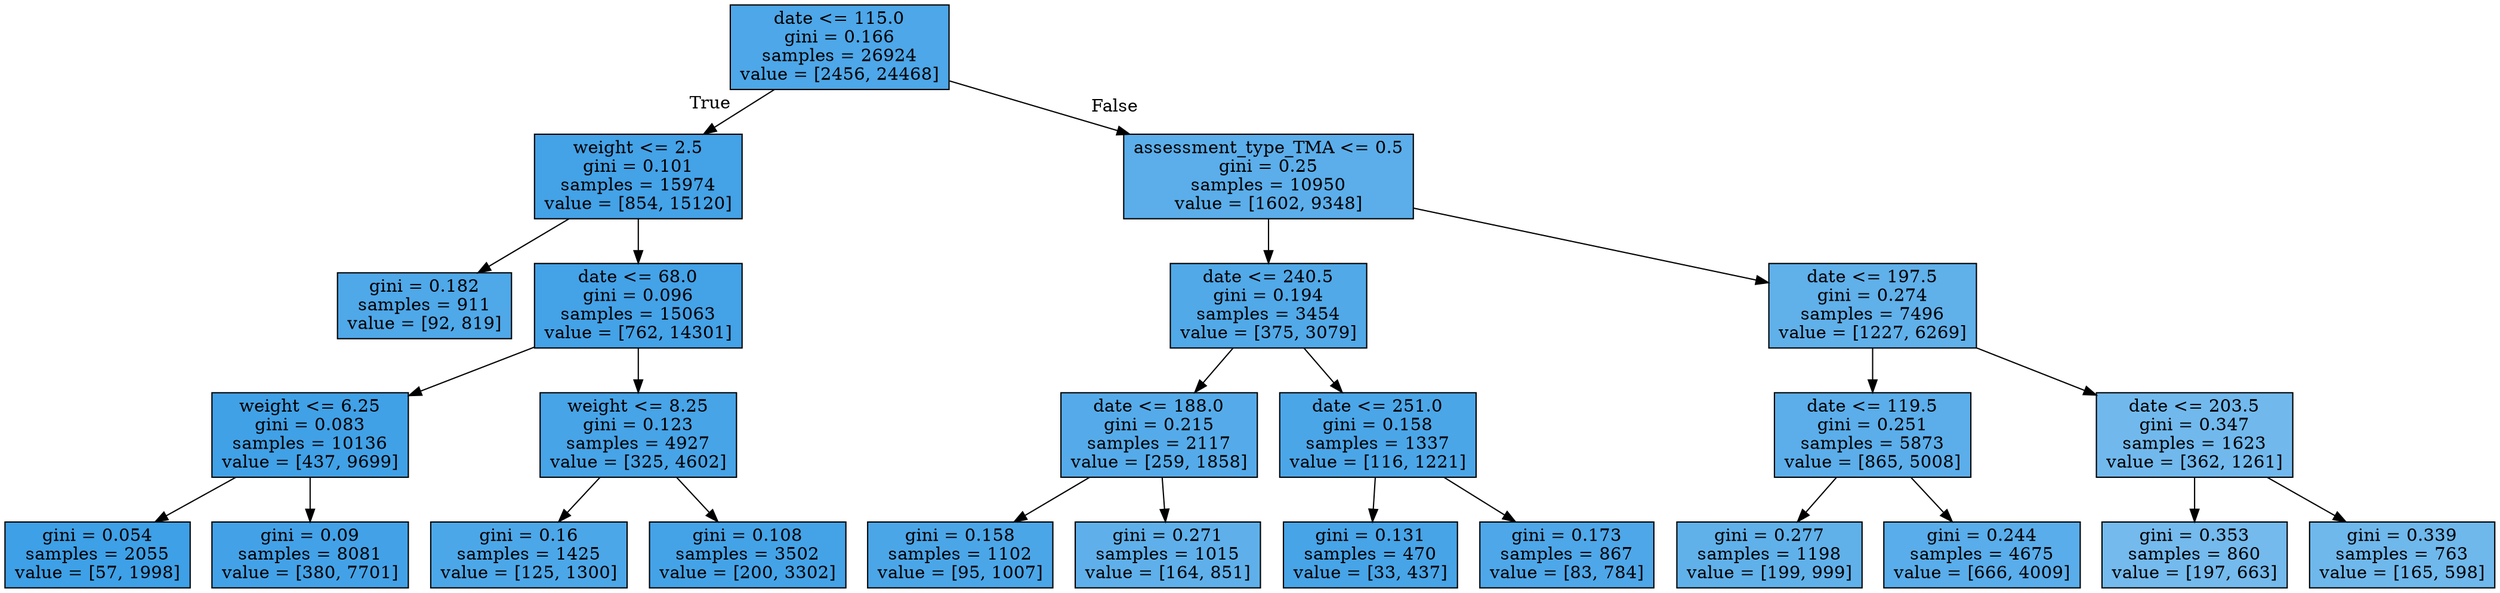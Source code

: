 digraph Tree {
node [shape=box, style="filled", color="black"] ;
0 [label="date <= 115.0\ngini = 0.166\nsamples = 26924\nvalue = [2456, 24468]", fillcolor="#399de5e5"] ;
1 [label="weight <= 2.5\ngini = 0.101\nsamples = 15974\nvalue = [854, 15120]", fillcolor="#399de5f1"] ;
0 -> 1 [labeldistance=2.5, labelangle=45, headlabel="True"] ;
2 [label="gini = 0.182\nsamples = 911\nvalue = [92, 819]", fillcolor="#399de5e2"] ;
1 -> 2 ;
3 [label="date <= 68.0\ngini = 0.096\nsamples = 15063\nvalue = [762, 14301]", fillcolor="#399de5f1"] ;
1 -> 3 ;
4 [label="weight <= 6.25\ngini = 0.083\nsamples = 10136\nvalue = [437, 9699]", fillcolor="#399de5f4"] ;
3 -> 4 ;
5 [label="gini = 0.054\nsamples = 2055\nvalue = [57, 1998]", fillcolor="#399de5f8"] ;
4 -> 5 ;
6 [label="gini = 0.09\nsamples = 8081\nvalue = [380, 7701]", fillcolor="#399de5f2"] ;
4 -> 6 ;
7 [label="weight <= 8.25\ngini = 0.123\nsamples = 4927\nvalue = [325, 4602]", fillcolor="#399de5ed"] ;
3 -> 7 ;
8 [label="gini = 0.16\nsamples = 1425\nvalue = [125, 1300]", fillcolor="#399de5e6"] ;
7 -> 8 ;
9 [label="gini = 0.108\nsamples = 3502\nvalue = [200, 3302]", fillcolor="#399de5f0"] ;
7 -> 9 ;
10 [label="assessment_type_TMA <= 0.5\ngini = 0.25\nsamples = 10950\nvalue = [1602, 9348]", fillcolor="#399de5d3"] ;
0 -> 10 [labeldistance=2.5, labelangle=-45, headlabel="False"] ;
11 [label="date <= 240.5\ngini = 0.194\nsamples = 3454\nvalue = [375, 3079]", fillcolor="#399de5e0"] ;
10 -> 11 ;
12 [label="date <= 188.0\ngini = 0.215\nsamples = 2117\nvalue = [259, 1858]", fillcolor="#399de5db"] ;
11 -> 12 ;
13 [label="gini = 0.158\nsamples = 1102\nvalue = [95, 1007]", fillcolor="#399de5e7"] ;
12 -> 13 ;
14 [label="gini = 0.271\nsamples = 1015\nvalue = [164, 851]", fillcolor="#399de5ce"] ;
12 -> 14 ;
15 [label="date <= 251.0\ngini = 0.158\nsamples = 1337\nvalue = [116, 1221]", fillcolor="#399de5e7"] ;
11 -> 15 ;
16 [label="gini = 0.131\nsamples = 470\nvalue = [33, 437]", fillcolor="#399de5ec"] ;
15 -> 16 ;
17 [label="gini = 0.173\nsamples = 867\nvalue = [83, 784]", fillcolor="#399de5e4"] ;
15 -> 17 ;
18 [label="date <= 197.5\ngini = 0.274\nsamples = 7496\nvalue = [1227, 6269]", fillcolor="#399de5cd"] ;
10 -> 18 ;
19 [label="date <= 119.5\ngini = 0.251\nsamples = 5873\nvalue = [865, 5008]", fillcolor="#399de5d3"] ;
18 -> 19 ;
20 [label="gini = 0.277\nsamples = 1198\nvalue = [199, 999]", fillcolor="#399de5cc"] ;
19 -> 20 ;
21 [label="gini = 0.244\nsamples = 4675\nvalue = [666, 4009]", fillcolor="#399de5d5"] ;
19 -> 21 ;
22 [label="date <= 203.5\ngini = 0.347\nsamples = 1623\nvalue = [362, 1261]", fillcolor="#399de5b6"] ;
18 -> 22 ;
23 [label="gini = 0.353\nsamples = 860\nvalue = [197, 663]", fillcolor="#399de5b3"] ;
22 -> 23 ;
24 [label="gini = 0.339\nsamples = 763\nvalue = [165, 598]", fillcolor="#399de5b9"] ;
22 -> 24 ;
}